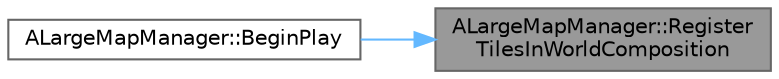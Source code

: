 digraph "ALargeMapManager::RegisterTilesInWorldComposition"
{
 // INTERACTIVE_SVG=YES
 // LATEX_PDF_SIZE
  bgcolor="transparent";
  edge [fontname=Helvetica,fontsize=10,labelfontname=Helvetica,labelfontsize=10];
  node [fontname=Helvetica,fontsize=10,shape=box,height=0.2,width=0.4];
  rankdir="RL";
  Node1 [id="Node000001",label="ALargeMapManager::Register\lTilesInWorldComposition",height=0.2,width=0.4,color="gray40", fillcolor="grey60", style="filled", fontcolor="black",tooltip=" "];
  Node1 -> Node2 [id="edge1_Node000001_Node000002",dir="back",color="steelblue1",style="solid",tooltip=" "];
  Node2 [id="Node000002",label="ALargeMapManager::BeginPlay",height=0.2,width=0.4,color="grey40", fillcolor="white", style="filled",URL="$d9/d4b/classALargeMapManager.html#a173575639e1f2c91e0b288c979598c21",tooltip=" "];
}

